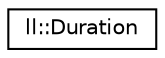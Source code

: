 digraph "Graphical Class Hierarchy"
{
 // LATEX_PDF_SIZE
  edge [fontname="Helvetica",fontsize="10",labelfontname="Helvetica",labelfontsize="10"];
  node [fontname="Helvetica",fontsize="10",shape=record];
  rankdir="LR";
  Node0 [label="ll::Duration",height=0.2,width=0.4,color="black", fillcolor="white", style="filled",URL="$db/dfd/classll_1_1Duration.html",tooltip=" "];
}
